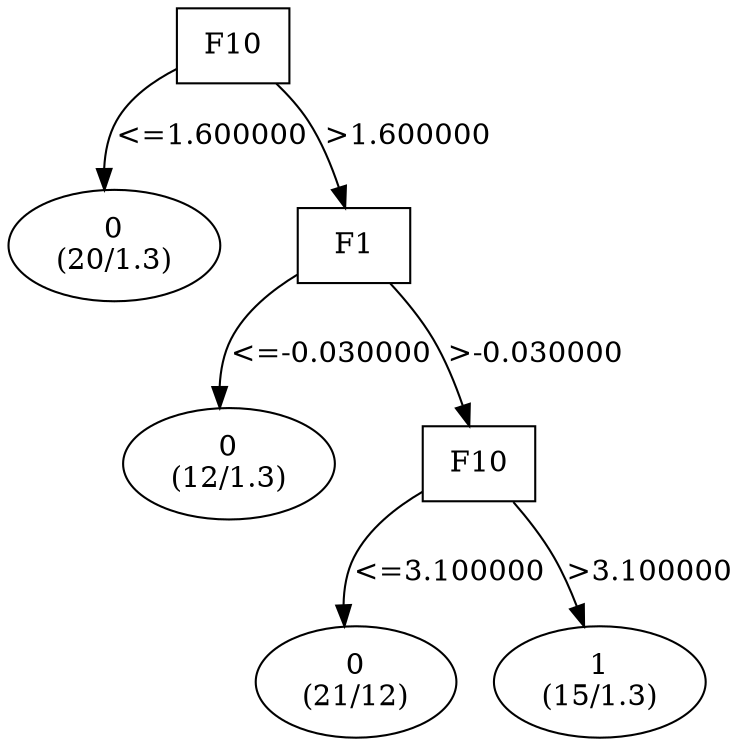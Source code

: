 digraph YaDT {
n0 [ shape=box, label="F10\n"]
n0 -> n1 [label="<=1.600000"]
n1 [ shape=ellipse, label="0\n(20/1.3)"]
n0 -> n2 [label=">1.600000"]
n2 [ shape=box, label="F1\n"]
n2 -> n3 [label="<=-0.030000"]
n3 [ shape=ellipse, label="0\n(12/1.3)"]
n2 -> n4 [label=">-0.030000"]
n4 [ shape=box, label="F10\n"]
n4 -> n5 [label="<=3.100000"]
n5 [ shape=ellipse, label="0\n(21/12)"]
n4 -> n6 [label=">3.100000"]
n6 [ shape=ellipse, label="1\n(15/1.3)"]
}
